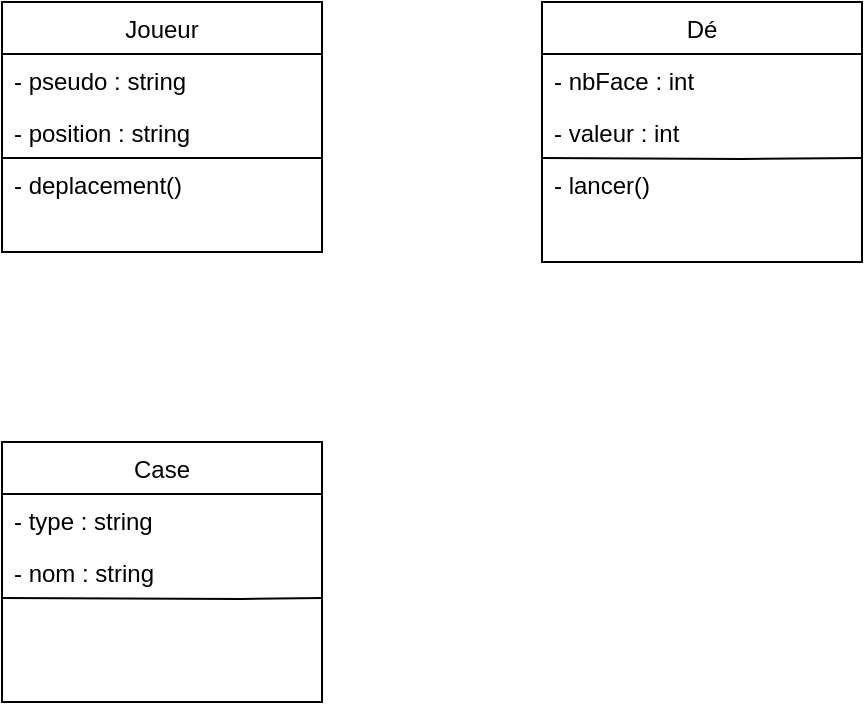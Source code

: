 <mxfile version="23.0.2" type="device">
  <diagram id="C5RBs43oDa-KdzZeNtuy" name="Page-1">
    <mxGraphModel dx="1050" dy="621" grid="1" gridSize="10" guides="1" tooltips="1" connect="1" arrows="1" fold="1" page="1" pageScale="1" pageWidth="827" pageHeight="1169" math="0" shadow="0">
      <root>
        <mxCell id="WIyWlLk6GJQsqaUBKTNV-0" />
        <mxCell id="WIyWlLk6GJQsqaUBKTNV-1" parent="WIyWlLk6GJQsqaUBKTNV-0" />
        <mxCell id="j60qgICauFPskA9lQp5Z-2" value="Case" style="swimlane;fontStyle=0;align=center;verticalAlign=top;childLayout=stackLayout;horizontal=1;startSize=26;horizontalStack=0;resizeParent=1;resizeLast=0;collapsible=1;marginBottom=0;rounded=0;shadow=0;strokeWidth=1;" vertex="1" parent="WIyWlLk6GJQsqaUBKTNV-1">
          <mxGeometry x="240" y="490" width="160" height="130" as="geometry">
            <mxRectangle x="550" y="140" width="160" height="26" as="alternateBounds" />
          </mxGeometry>
        </mxCell>
        <mxCell id="j60qgICauFPskA9lQp5Z-3" value="- type : string" style="text;align=left;verticalAlign=top;spacingLeft=4;spacingRight=4;overflow=hidden;rotatable=0;points=[[0,0.5],[1,0.5]];portConstraint=eastwest;rounded=0;shadow=0;html=0;" vertex="1" parent="j60qgICauFPskA9lQp5Z-2">
          <mxGeometry y="26" width="160" height="26" as="geometry" />
        </mxCell>
        <mxCell id="j60qgICauFPskA9lQp5Z-21" value="" style="endArrow=none;html=1;rounded=0;exitX=0;exitY=0.75;exitDx=0;exitDy=0;entryX=1;entryY=0.75;entryDx=0;entryDy=0;" edge="1" parent="j60qgICauFPskA9lQp5Z-2">
          <mxGeometry width="50" height="50" relative="1" as="geometry">
            <mxPoint y="78" as="sourcePoint" />
            <mxPoint x="160" y="78" as="targetPoint" />
            <Array as="points">
              <mxPoint x="120" y="78.5" />
            </Array>
          </mxGeometry>
        </mxCell>
        <mxCell id="j60qgICauFPskA9lQp5Z-31" value="- nom : string" style="text;align=left;verticalAlign=top;spacingLeft=4;spacingRight=4;overflow=hidden;rotatable=0;points=[[0,0.5],[1,0.5]];portConstraint=eastwest;rounded=0;shadow=0;html=0;" vertex="1" parent="j60qgICauFPskA9lQp5Z-2">
          <mxGeometry y="52" width="160" height="26" as="geometry" />
        </mxCell>
        <mxCell id="j60qgICauFPskA9lQp5Z-7" value="Dé" style="swimlane;fontStyle=0;align=center;verticalAlign=top;childLayout=stackLayout;horizontal=1;startSize=26;horizontalStack=0;resizeParent=1;resizeLast=0;collapsible=1;marginBottom=0;rounded=0;shadow=0;strokeWidth=1;" vertex="1" parent="WIyWlLk6GJQsqaUBKTNV-1">
          <mxGeometry x="510" y="270" width="160" height="130" as="geometry">
            <mxRectangle x="550" y="140" width="160" height="26" as="alternateBounds" />
          </mxGeometry>
        </mxCell>
        <mxCell id="j60qgICauFPskA9lQp5Z-9" value="- nbFace : int" style="text;align=left;verticalAlign=top;spacingLeft=4;spacingRight=4;overflow=hidden;rotatable=0;points=[[0,0.5],[1,0.5]];portConstraint=eastwest;rounded=0;shadow=0;html=0;" vertex="1" parent="j60qgICauFPskA9lQp5Z-7">
          <mxGeometry y="26" width="160" height="26" as="geometry" />
        </mxCell>
        <mxCell id="j60qgICauFPskA9lQp5Z-13" value="- valeur : int" style="text;align=left;verticalAlign=top;spacingLeft=4;spacingRight=4;overflow=hidden;rotatable=0;points=[[0,0.5],[1,0.5]];portConstraint=eastwest;rounded=0;shadow=0;html=0;" vertex="1" parent="j60qgICauFPskA9lQp5Z-7">
          <mxGeometry y="52" width="160" height="26" as="geometry" />
        </mxCell>
        <mxCell id="j60qgICauFPskA9lQp5Z-20" value="" style="endArrow=none;html=1;rounded=0;exitX=0;exitY=0.75;exitDx=0;exitDy=0;entryX=1;entryY=0.75;entryDx=0;entryDy=0;" edge="1" parent="j60qgICauFPskA9lQp5Z-7">
          <mxGeometry width="50" height="50" relative="1" as="geometry">
            <mxPoint y="78" as="sourcePoint" />
            <mxPoint x="160" y="78" as="targetPoint" />
            <Array as="points">
              <mxPoint x="100" y="78.5" />
            </Array>
          </mxGeometry>
        </mxCell>
        <mxCell id="j60qgICauFPskA9lQp5Z-24" value="- lancer()" style="text;align=left;verticalAlign=top;spacingLeft=4;spacingRight=4;overflow=hidden;rotatable=0;points=[[0,0.5],[1,0.5]];portConstraint=eastwest;rounded=0;shadow=0;html=0;" vertex="1" parent="j60qgICauFPskA9lQp5Z-7">
          <mxGeometry y="78" width="160" height="26" as="geometry" />
        </mxCell>
        <mxCell id="j60qgICauFPskA9lQp5Z-10" value="Joueur" style="swimlane;fontStyle=0;align=center;verticalAlign=top;childLayout=stackLayout;horizontal=1;startSize=26;horizontalStack=0;resizeParent=1;resizeLast=0;collapsible=1;marginBottom=0;rounded=0;shadow=0;strokeWidth=1;" vertex="1" parent="WIyWlLk6GJQsqaUBKTNV-1">
          <mxGeometry x="240" y="270" width="160" height="125" as="geometry">
            <mxRectangle x="550" y="140" width="160" height="26" as="alternateBounds" />
          </mxGeometry>
        </mxCell>
        <mxCell id="j60qgICauFPskA9lQp5Z-11" value="- pseudo : string" style="text;align=left;verticalAlign=top;spacingLeft=4;spacingRight=4;overflow=hidden;rotatable=0;points=[[0,0.5],[1,0.5]];portConstraint=eastwest;rounded=0;shadow=0;html=0;" vertex="1" parent="j60qgICauFPskA9lQp5Z-10">
          <mxGeometry y="26" width="160" height="26" as="geometry" />
        </mxCell>
        <mxCell id="j60qgICauFPskA9lQp5Z-17" value="- position : string" style="text;align=left;verticalAlign=top;spacingLeft=4;spacingRight=4;overflow=hidden;rotatable=0;points=[[0,0.5],[1,0.5]];portConstraint=eastwest;rounded=0;shadow=0;html=0;" vertex="1" parent="j60qgICauFPskA9lQp5Z-10">
          <mxGeometry y="52" width="160" height="26" as="geometry" />
        </mxCell>
        <mxCell id="j60qgICauFPskA9lQp5Z-19" value="" style="endArrow=none;html=1;rounded=0;exitX=0;exitY=0.75;exitDx=0;exitDy=0;entryX=1;entryY=0.75;entryDx=0;entryDy=0;" edge="1" parent="j60qgICauFPskA9lQp5Z-10">
          <mxGeometry width="50" height="50" relative="1" as="geometry">
            <mxPoint y="78" as="sourcePoint" />
            <mxPoint x="160" y="78" as="targetPoint" />
          </mxGeometry>
        </mxCell>
        <mxCell id="j60qgICauFPskA9lQp5Z-22" value="- deplacement()" style="text;align=left;verticalAlign=top;spacingLeft=4;spacingRight=4;overflow=hidden;rotatable=0;points=[[0,0.5],[1,0.5]];portConstraint=eastwest;rounded=0;shadow=0;html=0;" vertex="1" parent="j60qgICauFPskA9lQp5Z-10">
          <mxGeometry y="78" width="160" height="26" as="geometry" />
        </mxCell>
      </root>
    </mxGraphModel>
  </diagram>
</mxfile>
